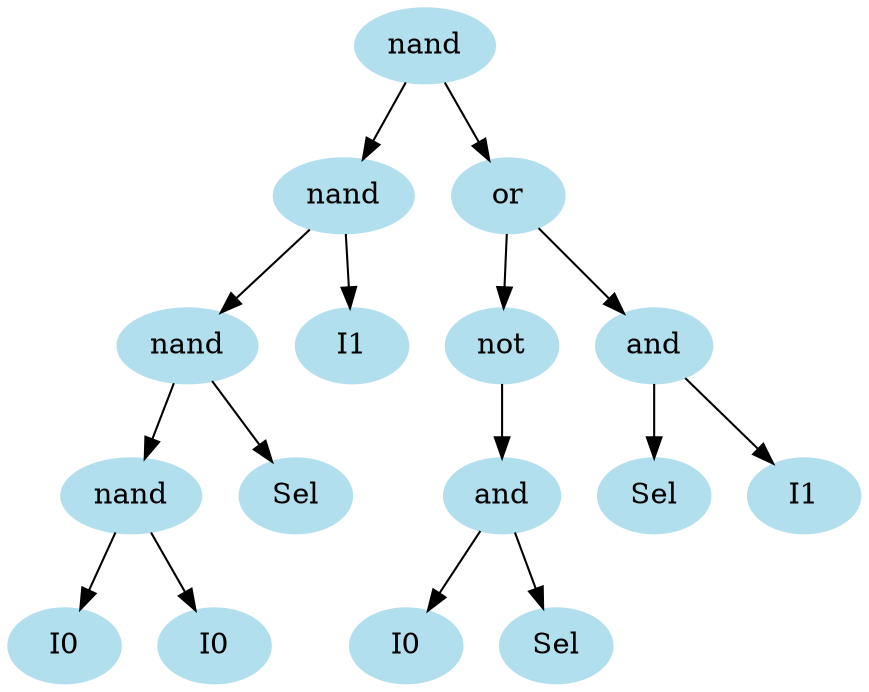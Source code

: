 digraph unix {
	node [color=lightblue2 style=filled]
	size="6,6"
	gate_0 [label=nand]
	gate_1 [label=nand]
	gate_2 [label=nand]
	gate_3 [label=nand]
	ins_0 [label=I0]
	ins_1 [label=I0]
	ins_2 [label=Sel]
	ins_3 [label=I1]
	gate_4 [label=or]
	gate_5 [label=not]
	gate_6 [label=and]
	ins_4 [label=I0]
	ins_5 [label=Sel]
	gate_7 [label=and]
	ins_6 [label=Sel]
	ins_7 [label=I1]
	gate_0 -> gate_1
	gate_0 -> gate_4
	gate_1 -> gate_2
	gate_1 -> ins_3
	gate_2 -> gate_3
	gate_2 -> ins_2
	gate_3 -> ins_0
	gate_3 -> ins_1
	gate_4 -> gate_5
	gate_4 -> gate_7
	gate_5 -> gate_6
	gate_6 -> ins_4
	gate_6 -> ins_5
	gate_7 -> ins_6
	gate_7 -> ins_7
}
